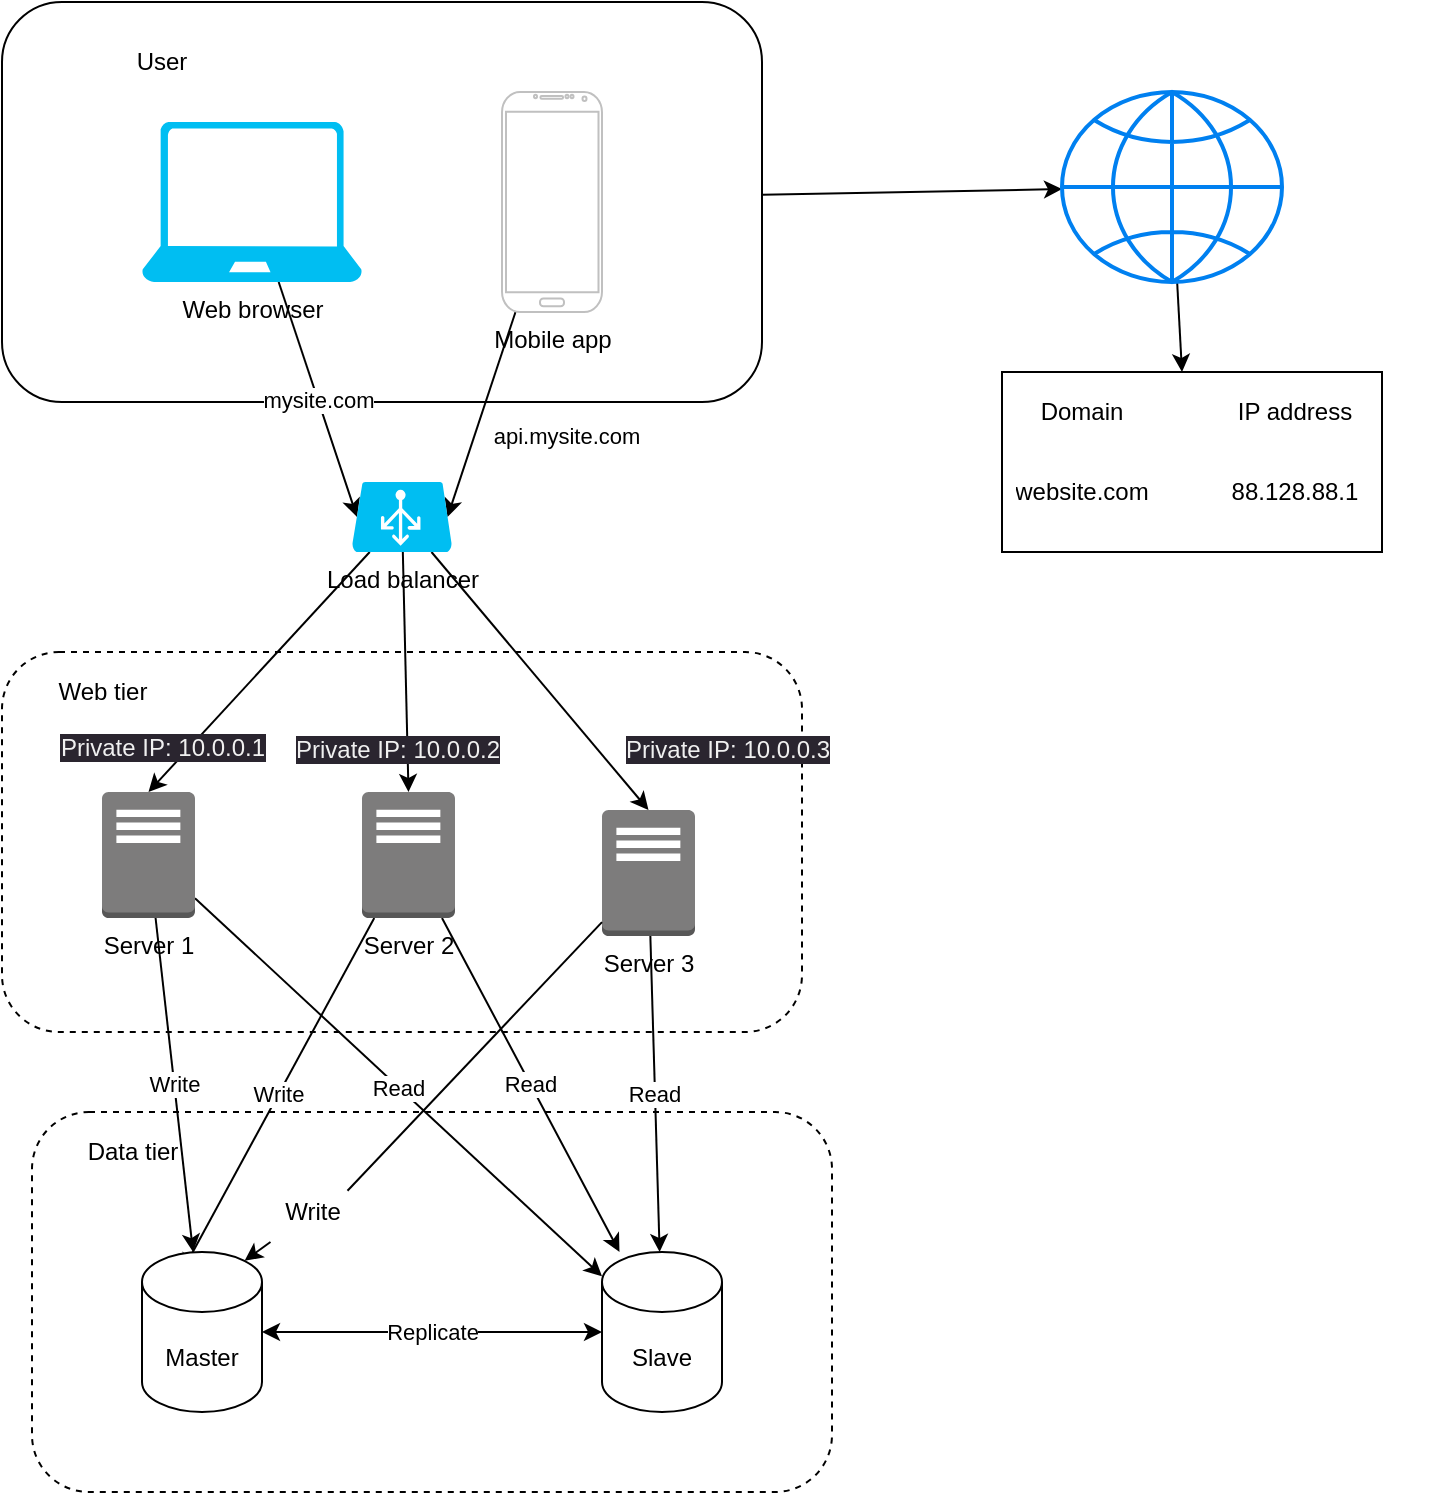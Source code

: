 <mxfile>
    <diagram id="iTA50gIeyGuyDRl0FsfP" name="Page-1">
        <mxGraphModel dx="832" dy="576" grid="1" gridSize="10" guides="1" tooltips="1" connect="1" arrows="1" fold="1" page="1" pageScale="1" pageWidth="850" pageHeight="1100" math="0" shadow="0">
            <root>
                <mxCell id="0"/>
                <mxCell id="1" parent="0"/>
                <mxCell id="117" value="" style="rounded=1;whiteSpace=wrap;html=1;dashed=1;" parent="1" vertex="1">
                    <mxGeometry x="95" y="670" width="400" height="190" as="geometry"/>
                </mxCell>
                <mxCell id="99" value="" style="rounded=0;whiteSpace=wrap;html=1;shadow=0;sketch=0;" parent="1" vertex="1">
                    <mxGeometry x="580" y="300" width="190" height="90" as="geometry"/>
                </mxCell>
                <mxCell id="14" value="" style="rounded=1;whiteSpace=wrap;html=1;dashed=1;" parent="1" vertex="1">
                    <mxGeometry x="80" y="440" width="400" height="190" as="geometry"/>
                </mxCell>
                <mxCell id="112" style="edgeStyle=none;html=1;" parent="1" source="3" target="7" edge="1">
                    <mxGeometry relative="1" as="geometry"/>
                </mxCell>
                <mxCell id="3" value="" style="rounded=1;whiteSpace=wrap;html=1;" parent="1" vertex="1">
                    <mxGeometry x="80" y="115" width="380" height="200" as="geometry"/>
                </mxCell>
                <mxCell id="4" value="User" style="text;html=1;strokeColor=none;fillColor=none;align=center;verticalAlign=middle;whiteSpace=wrap;rounded=0;" parent="1" vertex="1">
                    <mxGeometry x="130" y="130" width="60" height="30" as="geometry"/>
                </mxCell>
                <mxCell id="137" value="api.mysite.com" style="edgeStyle=none;html=1;entryX=0.955;entryY=0.5;entryDx=0;entryDy=0;entryPerimeter=0;" edge="1" parent="1" source="5" target="104">
                    <mxGeometry x="-0.053" y="42" relative="1" as="geometry">
                        <mxPoint x="1" as="offset"/>
                    </mxGeometry>
                </mxCell>
                <mxCell id="5" value="Mobile app" style="verticalLabelPosition=bottom;verticalAlign=top;html=1;shadow=0;dashed=0;strokeWidth=1;shape=mxgraph.android.phone2;strokeColor=#c0c0c0;" parent="1" vertex="1">
                    <mxGeometry x="330" y="160" width="50" height="110" as="geometry"/>
                </mxCell>
                <mxCell id="136" value="mysite.com" style="edgeStyle=none;html=1;entryX=0.05;entryY=0.5;entryDx=0;entryDy=0;entryPerimeter=0;" edge="1" parent="1" source="6" target="104">
                    <mxGeometry relative="1" as="geometry"/>
                </mxCell>
                <mxCell id="6" value="Web browser" style="verticalLabelPosition=bottom;html=1;verticalAlign=top;align=center;strokeColor=none;fillColor=#00BEF2;shape=mxgraph.azure.laptop;pointerEvents=1;" parent="1" vertex="1">
                    <mxGeometry x="150" y="175" width="110" height="80" as="geometry"/>
                </mxCell>
                <mxCell id="114" style="edgeStyle=none;html=1;" parent="1" source="7" edge="1">
                    <mxGeometry relative="1" as="geometry">
                        <mxPoint x="670" y="300" as="targetPoint"/>
                    </mxGeometry>
                </mxCell>
                <mxCell id="7" value="" style="html=1;verticalLabelPosition=bottom;align=center;labelBackgroundColor=#ffffff;verticalAlign=top;strokeWidth=2;strokeColor=#0080F0;shadow=0;dashed=0;shape=mxgraph.ios7.icons.globe;" parent="1" vertex="1">
                    <mxGeometry x="610" y="160" width="110" height="95" as="geometry"/>
                </mxCell>
                <mxCell id="128" value="Read" style="edgeStyle=none;html=1;startArrow=none;startFill=0;" parent="1" source="13" target="126" edge="1">
                    <mxGeometry relative="1" as="geometry"/>
                </mxCell>
                <mxCell id="133" value="Write" style="edgeStyle=none;html=1;startArrow=none;startFill=0;" parent="1" source="13" target="125" edge="1">
                    <mxGeometry relative="1" as="geometry"/>
                </mxCell>
                <mxCell id="13" value="Server 1" style="outlineConnect=0;dashed=0;verticalLabelPosition=bottom;verticalAlign=top;align=center;html=1;shape=mxgraph.aws3.traditional_server;fillColor=#7D7C7C;gradientColor=none;" parent="1" vertex="1">
                    <mxGeometry x="130" y="510" width="46.5" height="63" as="geometry"/>
                </mxCell>
                <mxCell id="94" value="Domain" style="shape=partialRectangle;html=1;whiteSpace=wrap;connectable=0;fillColor=none;top=0;left=0;bottom=0;right=0;overflow=hidden;fontSize=12;rounded=0;shadow=0;sketch=0;" parent="1" vertex="1">
                    <mxGeometry x="580" y="300" width="80" height="40" as="geometry">
                        <mxRectangle width="80" height="40" as="alternateBounds"/>
                    </mxGeometry>
                </mxCell>
                <mxCell id="95" value="IP address" style="shape=partialRectangle;html=1;whiteSpace=wrap;connectable=0;fillColor=none;top=0;left=0;bottom=0;right=0;overflow=hidden;fontSize=12;rounded=0;shadow=0;sketch=0;" parent="1" vertex="1">
                    <mxGeometry x="660" y="300" width="133" height="40" as="geometry">
                        <mxRectangle width="133" height="40" as="alternateBounds"/>
                    </mxGeometry>
                </mxCell>
                <mxCell id="96" value="website.com" style="shape=partialRectangle;html=1;whiteSpace=wrap;connectable=0;fillColor=none;top=0;left=0;bottom=0;right=0;overflow=hidden;fontSize=12;rounded=0;shadow=0;sketch=0;" parent="1" vertex="1">
                    <mxGeometry x="580" y="340" width="80" height="40" as="geometry">
                        <mxRectangle width="80" height="40" as="alternateBounds"/>
                    </mxGeometry>
                </mxCell>
                <mxCell id="97" value="88.128.88.1" style="shape=partialRectangle;html=1;whiteSpace=wrap;connectable=0;fillColor=none;top=0;left=0;bottom=0;right=0;overflow=hidden;fontSize=12;rounded=0;shadow=0;sketch=0;" parent="1" vertex="1">
                    <mxGeometry x="660" y="340" width="133" height="40" as="geometry">
                        <mxRectangle width="133" height="40" as="alternateBounds"/>
                    </mxGeometry>
                </mxCell>
                <mxCell id="129" value="Read" style="edgeStyle=none;html=1;startArrow=none;startFill=0;" parent="1" source="100" target="126" edge="1">
                    <mxGeometry relative="1" as="geometry"/>
                </mxCell>
                <mxCell id="132" value="Write" style="edgeStyle=none;html=1;entryX=0.333;entryY=0.125;entryDx=0;entryDy=0;entryPerimeter=0;startArrow=none;startFill=0;" parent="1" source="100" target="125" edge="1">
                    <mxGeometry relative="1" as="geometry"/>
                </mxCell>
                <mxCell id="100" value="Server 2" style="outlineConnect=0;dashed=0;verticalLabelPosition=bottom;verticalAlign=top;align=center;html=1;shape=mxgraph.aws3.traditional_server;fillColor=#7D7C7C;gradientColor=none;" parent="1" vertex="1">
                    <mxGeometry x="260" y="510" width="46.5" height="63" as="geometry"/>
                </mxCell>
                <mxCell id="130" value="Read" style="edgeStyle=none;html=1;startArrow=none;startFill=0;" parent="1" source="101" target="126" edge="1">
                    <mxGeometry relative="1" as="geometry"/>
                </mxCell>
                <mxCell id="131" style="edgeStyle=none;html=1;entryX=0.855;entryY=0;entryDx=0;entryDy=4.35;entryPerimeter=0;startArrow=none;startFill=0;" parent="1" source="134" target="125" edge="1">
                    <mxGeometry relative="1" as="geometry"/>
                </mxCell>
                <mxCell id="101" value="Server 3" style="outlineConnect=0;dashed=0;verticalLabelPosition=bottom;verticalAlign=top;align=center;html=1;shape=mxgraph.aws3.traditional_server;fillColor=#7D7C7C;gradientColor=none;" parent="1" vertex="1">
                    <mxGeometry x="380" y="519" width="46.5" height="63" as="geometry"/>
                </mxCell>
                <mxCell id="106" style="edgeStyle=none;html=1;entryX=0.5;entryY=0;entryDx=0;entryDy=0;entryPerimeter=0;" parent="1" source="104" target="13" edge="1">
                    <mxGeometry relative="1" as="geometry"/>
                </mxCell>
                <mxCell id="107" style="edgeStyle=none;html=1;entryX=0.5;entryY=0;entryDx=0;entryDy=0;entryPerimeter=0;" parent="1" source="104" target="100" edge="1">
                    <mxGeometry relative="1" as="geometry"/>
                </mxCell>
                <mxCell id="108" style="edgeStyle=none;html=1;entryX=0.5;entryY=0;entryDx=0;entryDy=0;entryPerimeter=0;" parent="1" source="104" target="101" edge="1">
                    <mxGeometry relative="1" as="geometry"/>
                </mxCell>
                <mxCell id="104" value="Load balancer" style="verticalLabelPosition=bottom;html=1;verticalAlign=top;align=center;strokeColor=none;fillColor=#00BEF2;shape=mxgraph.azure.azure_load_balancer;rounded=0;shadow=0;dashed=1;sketch=0;" parent="1" vertex="1">
                    <mxGeometry x="255" y="355" width="50" height="35" as="geometry"/>
                </mxCell>
                <mxCell id="109" value="&#10;&lt;span style=&quot;color: rgb(240, 240, 240); font-family: Helvetica; font-size: 12px; font-style: normal; font-variant-ligatures: normal; font-variant-caps: normal; font-weight: 400; letter-spacing: normal; orphans: 2; text-align: center; text-indent: 0px; text-transform: none; widows: 2; word-spacing: 0px; -webkit-text-stroke-width: 0px; background-color: rgb(42, 37, 47); text-decoration-thickness: initial; text-decoration-style: initial; text-decoration-color: initial; float: none; display: inline !important;&quot;&gt;Private IP: 10.0.0.1&lt;/span&gt;&#10;&#10;" style="text;html=1;align=center;verticalAlign=middle;resizable=0;points=[];autosize=1;strokeColor=none;fillColor=none;" parent="1" vertex="1">
                    <mxGeometry x="95" y="465" width="130" height="60" as="geometry"/>
                </mxCell>
                <mxCell id="110" value="&lt;span style=&quot;color: rgb(240, 240, 240); font-family: Helvetica; font-size: 12px; font-style: normal; font-variant-ligatures: normal; font-variant-caps: normal; font-weight: 400; letter-spacing: normal; orphans: 2; text-align: center; text-indent: 0px; text-transform: none; widows: 2; word-spacing: 0px; -webkit-text-stroke-width: 0px; background-color: rgb(42, 37, 47); text-decoration-thickness: initial; text-decoration-style: initial; text-decoration-color: initial; float: none; display: inline !important;&quot;&gt;Private IP: 10.0.0.2&lt;/span&gt;" style="text;whiteSpace=wrap;html=1;" parent="1" vertex="1">
                    <mxGeometry x="225" y="475" width="140" height="40" as="geometry"/>
                </mxCell>
                <mxCell id="111" value="&lt;span style=&quot;color: rgb(240, 240, 240); font-family: Helvetica; font-size: 12px; font-style: normal; font-variant-ligatures: normal; font-variant-caps: normal; font-weight: 400; letter-spacing: normal; orphans: 2; text-align: center; text-indent: 0px; text-transform: none; widows: 2; word-spacing: 0px; -webkit-text-stroke-width: 0px; background-color: rgb(42, 37, 47); text-decoration-thickness: initial; text-decoration-style: initial; text-decoration-color: initial; float: none; display: inline !important;&quot;&gt;Private IP: 10.0.0.3&lt;/span&gt;" style="text;whiteSpace=wrap;html=1;" parent="1" vertex="1">
                    <mxGeometry x="390" y="475" width="140" height="40" as="geometry"/>
                </mxCell>
                <mxCell id="116" value="Web tier" style="text;html=1;align=center;verticalAlign=middle;resizable=0;points=[];autosize=1;strokeColor=none;fillColor=none;" parent="1" vertex="1">
                    <mxGeometry x="95" y="445" width="70" height="30" as="geometry"/>
                </mxCell>
                <mxCell id="124" value="Data tier" style="text;html=1;align=center;verticalAlign=middle;resizable=0;points=[];autosize=1;strokeColor=none;fillColor=none;" parent="1" vertex="1">
                    <mxGeometry x="110" y="675" width="70" height="30" as="geometry"/>
                </mxCell>
                <mxCell id="127" value="Replicate" style="edgeStyle=none;html=1;startArrow=classic;startFill=1;" parent="1" source="125" target="126" edge="1">
                    <mxGeometry relative="1" as="geometry"/>
                </mxCell>
                <mxCell id="125" value="Master" style="shape=cylinder3;whiteSpace=wrap;html=1;boundedLbl=1;backgroundOutline=1;size=15;" parent="1" vertex="1">
                    <mxGeometry x="150" y="740" width="60" height="80" as="geometry"/>
                </mxCell>
                <mxCell id="126" value="Slave" style="shape=cylinder3;whiteSpace=wrap;html=1;boundedLbl=1;backgroundOutline=1;size=15;" parent="1" vertex="1">
                    <mxGeometry x="380" y="740" width="60" height="80" as="geometry"/>
                </mxCell>
                <mxCell id="135" value="" style="edgeStyle=none;html=1;entryX=0.855;entryY=0;entryDx=0;entryDy=4.35;entryPerimeter=0;startArrow=none;startFill=0;endArrow=none;" parent="1" source="101" target="134" edge="1">
                    <mxGeometry relative="1" as="geometry">
                        <mxPoint x="380" y="572.817" as="sourcePoint"/>
                        <mxPoint x="201.3" y="744.35" as="targetPoint"/>
                    </mxGeometry>
                </mxCell>
                <mxCell id="134" value="Write" style="text;html=1;align=center;verticalAlign=middle;resizable=0;points=[];autosize=1;strokeColor=none;fillColor=none;" parent="1" vertex="1">
                    <mxGeometry x="210" y="705" width="50" height="30" as="geometry"/>
                </mxCell>
            </root>
        </mxGraphModel>
    </diagram>
</mxfile>